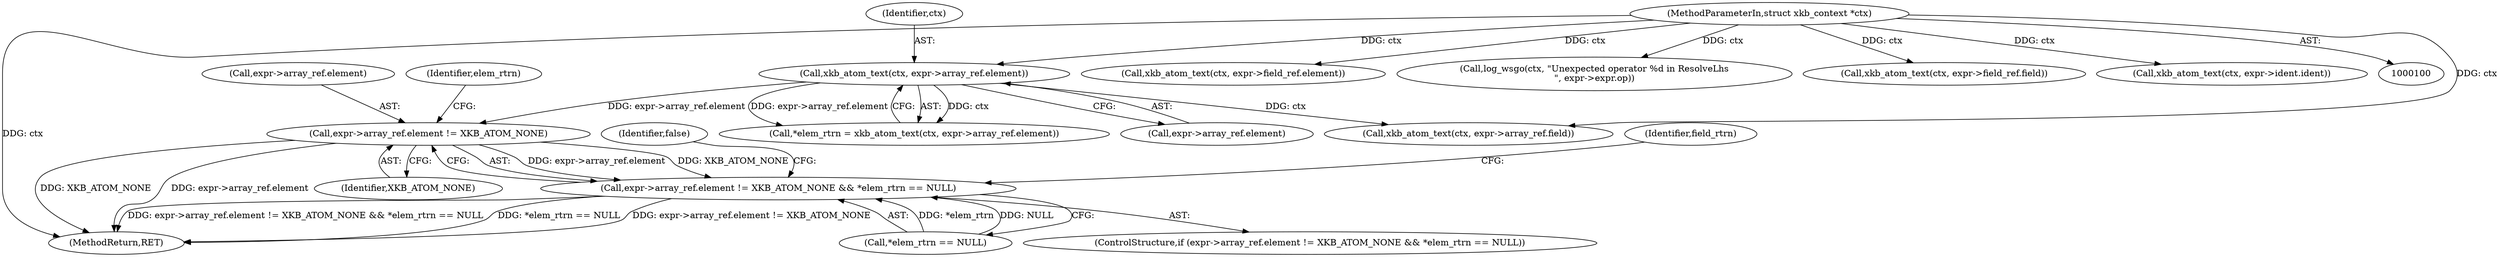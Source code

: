 digraph "0_libxkbcommon_bb4909d2d8fa6b08155e449986a478101e2b2634@pointer" {
"1000204" [label="(Call,expr->array_ref.element != XKB_ATOM_NONE)"];
"1000177" [label="(Call,xkb_atom_text(ctx, expr->array_ref.element))"];
"1000101" [label="(MethodParameterIn,struct xkb_context *ctx)"];
"1000203" [label="(Call,expr->array_ref.element != XKB_ATOM_NONE && *elem_rtrn == NULL)"];
"1000174" [label="(Call,*elem_rtrn = xkb_atom_text(ctx, expr->array_ref.element))"];
"1000187" [label="(Call,xkb_atom_text(ctx, expr->array_ref.field))"];
"1000178" [label="(Identifier,ctx)"];
"1000205" [label="(Call,expr->array_ref.element)"];
"1000101" [label="(MethodParameterIn,struct xkb_context *ctx)"];
"1000142" [label="(Call,xkb_atom_text(ctx, expr->field_ref.element))"];
"1000228" [label="(Call,log_wsgo(ctx, \"Unexpected operator %d in ResolveLhs\n\", expr->expr.op))"];
"1000152" [label="(Call,xkb_atom_text(ctx, expr->field_ref.field))"];
"1000202" [label="(ControlStructure,if (expr->array_ref.element != XKB_ATOM_NONE && *elem_rtrn == NULL))"];
"1000204" [label="(Call,expr->array_ref.element != XKB_ATOM_NONE)"];
"1000210" [label="(Identifier,XKB_ATOM_NONE)"];
"1000203" [label="(Call,expr->array_ref.element != XKB_ATOM_NONE && *elem_rtrn == NULL)"];
"1000211" [label="(Call,*elem_rtrn == NULL)"];
"1000122" [label="(Call,xkb_atom_text(ctx, expr->ident.ident))"];
"1000179" [label="(Call,expr->array_ref.element)"];
"1000177" [label="(Call,xkb_atom_text(ctx, expr->array_ref.element))"];
"1000220" [label="(Identifier,field_rtrn)"];
"1000216" [label="(Identifier,false)"];
"1000213" [label="(Identifier,elem_rtrn)"];
"1000238" [label="(MethodReturn,RET)"];
"1000204" -> "1000203"  [label="AST: "];
"1000204" -> "1000210"  [label="CFG: "];
"1000205" -> "1000204"  [label="AST: "];
"1000210" -> "1000204"  [label="AST: "];
"1000213" -> "1000204"  [label="CFG: "];
"1000203" -> "1000204"  [label="CFG: "];
"1000204" -> "1000238"  [label="DDG: XKB_ATOM_NONE"];
"1000204" -> "1000238"  [label="DDG: expr->array_ref.element"];
"1000204" -> "1000203"  [label="DDG: expr->array_ref.element"];
"1000204" -> "1000203"  [label="DDG: XKB_ATOM_NONE"];
"1000177" -> "1000204"  [label="DDG: expr->array_ref.element"];
"1000177" -> "1000174"  [label="AST: "];
"1000177" -> "1000179"  [label="CFG: "];
"1000178" -> "1000177"  [label="AST: "];
"1000179" -> "1000177"  [label="AST: "];
"1000174" -> "1000177"  [label="CFG: "];
"1000177" -> "1000174"  [label="DDG: ctx"];
"1000177" -> "1000174"  [label="DDG: expr->array_ref.element"];
"1000101" -> "1000177"  [label="DDG: ctx"];
"1000177" -> "1000187"  [label="DDG: ctx"];
"1000101" -> "1000100"  [label="AST: "];
"1000101" -> "1000238"  [label="DDG: ctx"];
"1000101" -> "1000122"  [label="DDG: ctx"];
"1000101" -> "1000142"  [label="DDG: ctx"];
"1000101" -> "1000152"  [label="DDG: ctx"];
"1000101" -> "1000187"  [label="DDG: ctx"];
"1000101" -> "1000228"  [label="DDG: ctx"];
"1000203" -> "1000202"  [label="AST: "];
"1000203" -> "1000211"  [label="CFG: "];
"1000211" -> "1000203"  [label="AST: "];
"1000216" -> "1000203"  [label="CFG: "];
"1000220" -> "1000203"  [label="CFG: "];
"1000203" -> "1000238"  [label="DDG: expr->array_ref.element != XKB_ATOM_NONE && *elem_rtrn == NULL"];
"1000203" -> "1000238"  [label="DDG: *elem_rtrn == NULL"];
"1000203" -> "1000238"  [label="DDG: expr->array_ref.element != XKB_ATOM_NONE"];
"1000211" -> "1000203"  [label="DDG: *elem_rtrn"];
"1000211" -> "1000203"  [label="DDG: NULL"];
}
